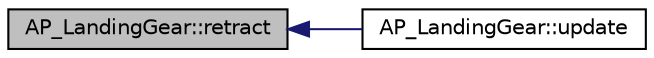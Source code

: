digraph "AP_LandingGear::retract"
{
 // INTERACTIVE_SVG=YES
  edge [fontname="Helvetica",fontsize="10",labelfontname="Helvetica",labelfontsize="10"];
  node [fontname="Helvetica",fontsize="10",shape=record];
  rankdir="LR";
  Node1 [label="AP_LandingGear::retract",height=0.2,width=0.4,color="black", fillcolor="grey75", style="filled" fontcolor="black"];
  Node1 -> Node2 [dir="back",color="midnightblue",fontsize="10",style="solid",fontname="Helvetica"];
  Node2 [label="AP_LandingGear::update",height=0.2,width=0.4,color="black", fillcolor="white", style="filled",URL="$classAP__LandingGear.html#a15bb52d03b5bf8208eeedfc0c4d99d4b",tooltip="update - should be called at 10hz "];
}
